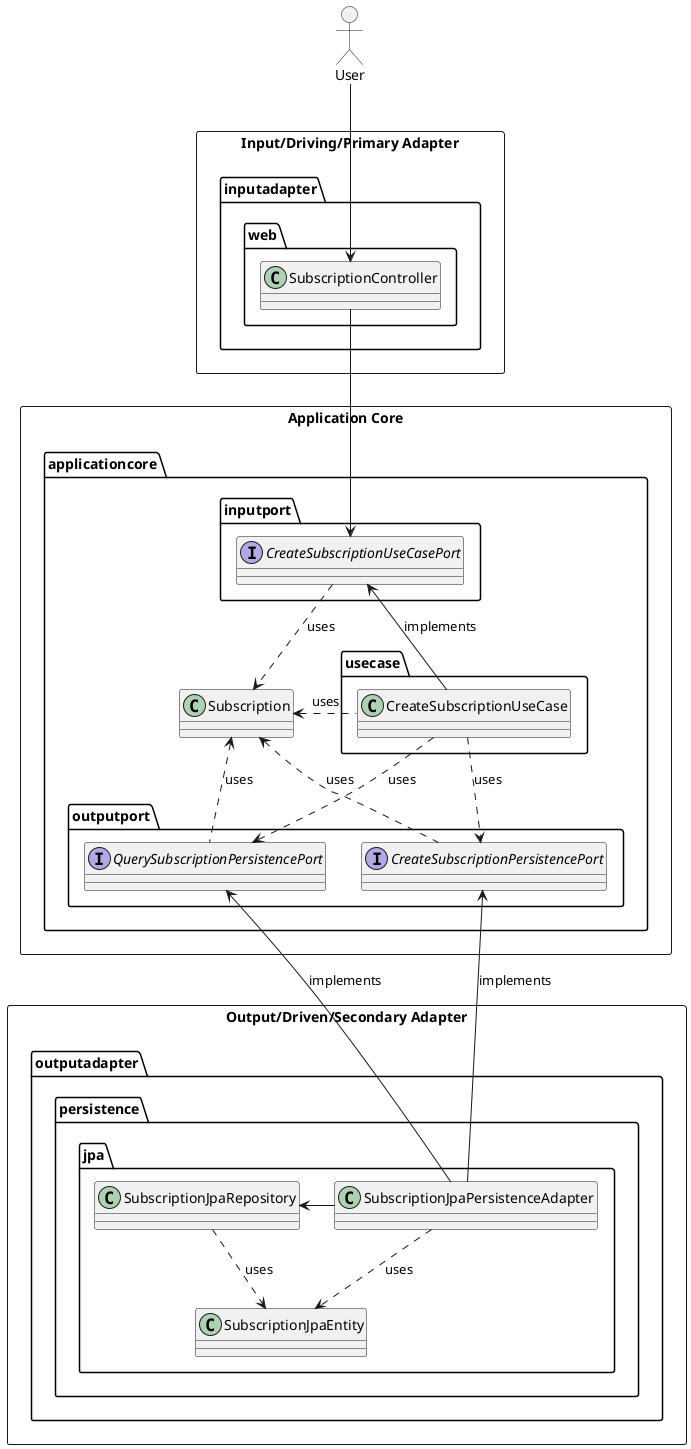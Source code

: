 @startuml
allowmixing

rectangle "Input/Driving/Primary Adapter" {
	package inputadapter {
		package web {
			class SubscriptionController
		}
	}
}

rectangle "Application Core" {
	package applicationcore { 
		package usecase {
			class CreateSubscriptionUseCase
		}
	
		class Subscription

		package inputport {
			interface CreateSubscriptionUseCasePort
		}

		package outputport {
			interface CreateSubscriptionPersistencePort
			interface QuerySubscriptionPersistencePort
		}
	}
}

rectangle "Output/Driven/Secondary Adapter" {
	package outputadapter {
		package persistence {
			package jpa {
				class SubscriptionJpaPersistenceAdapter
				class SubscriptionJpaRepository
				class SubscriptionJpaEntity
			}
		}
	}
}

actor User
User -down-> SubscriptionController

SubscriptionController -down-> CreateSubscriptionUseCasePort
CreateSubscriptionUseCasePort .down.> Subscription: uses
CreateSubscriptionUseCase -up-> CreateSubscriptionUseCasePort: implements
CreateSubscriptionUseCase .left.> Subscription: uses
CreateSubscriptionUseCase .down.> CreateSubscriptionPersistencePort: uses
CreateSubscriptionUseCase .down.> QuerySubscriptionPersistencePort: uses

CreateSubscriptionPersistencePort .up.> Subscription: uses
QuerySubscriptionPersistencePort .up.> Subscription: uses

SubscriptionJpaPersistenceAdapter -up-> CreateSubscriptionPersistencePort: implements
SubscriptionJpaPersistenceAdapter -up-> QuerySubscriptionPersistencePort: implements
SubscriptionJpaPersistenceAdapter -left-> SubscriptionJpaRepository
SubscriptionJpaRepository ..> SubscriptionJpaEntity: uses
SubscriptionJpaPersistenceAdapter ..> SubscriptionJpaEntity: uses

@enduml